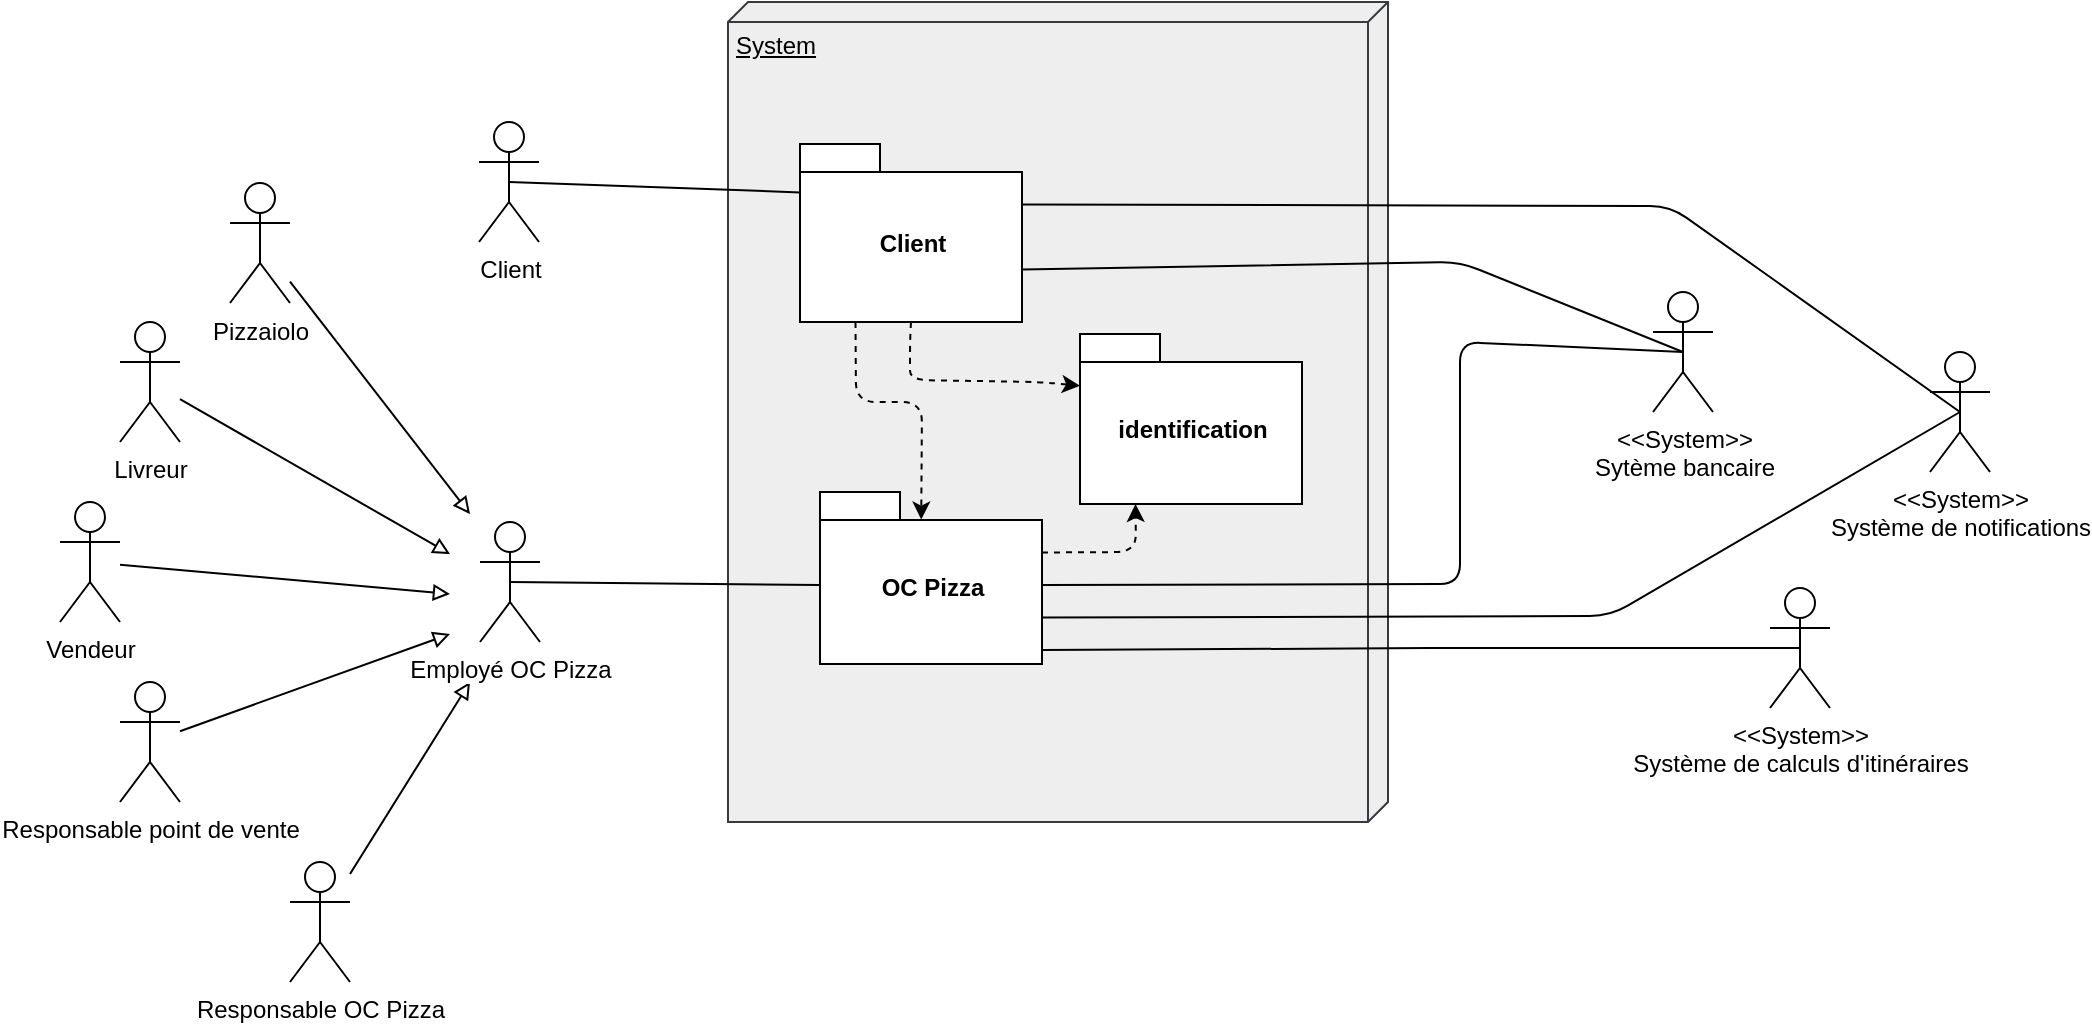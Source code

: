 <mxfile version="10.7.1" type="github"><diagram id="bkJB87B34PYCbtJO0h9N" name="Page-1"><mxGraphModel dx="1200" dy="654" grid="1" gridSize="10" guides="1" tooltips="1" connect="1" arrows="1" fold="1" page="1" pageScale="1" pageWidth="827" pageHeight="1169" math="0" shadow="0"><root><mxCell id="0"/><mxCell id="1" parent="0"/><mxCell id="FHzS1HcZwFkzQe3ZbSJz-1" value="Client" style="shape=umlActor;verticalLabelPosition=bottom;labelBackgroundColor=#ffffff;verticalAlign=top;html=1;outlineConnect=0;" parent="1" vertex="1"><mxGeometry x="254.5" y="320" width="30" height="60" as="geometry"/></mxCell><mxCell id="6avIRkuBr1Wb6DABV1_Z-6" style="edgeStyle=none;rounded=0;orthogonalLoop=1;jettySize=auto;html=1;endArrow=block;endFill=0;" parent="1" source="FHzS1HcZwFkzQe3ZbSJz-2" edge="1"><mxGeometry relative="1" as="geometry"><mxPoint x="240" y="576" as="targetPoint"/></mxGeometry></mxCell><mxCell id="FHzS1HcZwFkzQe3ZbSJz-2" value="Responsable point de vente" style="shape=umlActor;verticalLabelPosition=bottom;labelBackgroundColor=#ffffff;verticalAlign=top;html=1;outlineConnect=0;" parent="1" vertex="1"><mxGeometry x="75" y="600" width="30" height="60" as="geometry"/></mxCell><mxCell id="6avIRkuBr1Wb6DABV1_Z-7" style="edgeStyle=none;rounded=0;orthogonalLoop=1;jettySize=auto;html=1;endArrow=block;endFill=0;" parent="1" source="FHzS1HcZwFkzQe3ZbSJz-3" edge="1"><mxGeometry relative="1" as="geometry"><mxPoint x="250" y="600" as="targetPoint"/></mxGeometry></mxCell><mxCell id="FHzS1HcZwFkzQe3ZbSJz-3" value="Responsable OC Pizza" style="shape=umlActor;verticalLabelPosition=bottom;labelBackgroundColor=#ffffff;verticalAlign=top;html=1;outlineConnect=0;" parent="1" vertex="1"><mxGeometry x="160" y="690" width="30" height="60" as="geometry"/></mxCell><mxCell id="6avIRkuBr1Wb6DABV1_Z-3" style="rounded=0;orthogonalLoop=1;jettySize=auto;html=1;endArrow=block;endFill=0;" parent="1" source="FHzS1HcZwFkzQe3ZbSJz-4" edge="1"><mxGeometry relative="1" as="geometry"><mxPoint x="250" y="516" as="targetPoint"/></mxGeometry></mxCell><mxCell id="FHzS1HcZwFkzQe3ZbSJz-4" value="Pizzaiolo" style="shape=umlActor;verticalLabelPosition=bottom;labelBackgroundColor=#ffffff;verticalAlign=top;html=1;outlineConnect=0;" parent="1" vertex="1"><mxGeometry x="130" y="350.5" width="30" height="60" as="geometry"/></mxCell><mxCell id="6avIRkuBr1Wb6DABV1_Z-4" style="edgeStyle=none;rounded=0;orthogonalLoop=1;jettySize=auto;html=1;endArrow=block;endFill=0;" parent="1" source="FHzS1HcZwFkzQe3ZbSJz-5" edge="1"><mxGeometry relative="1" as="geometry"><mxPoint x="240" y="536" as="targetPoint"/></mxGeometry></mxCell><mxCell id="FHzS1HcZwFkzQe3ZbSJz-5" value="Livreur" style="shape=umlActor;verticalLabelPosition=bottom;labelBackgroundColor=#ffffff;verticalAlign=top;html=1;outlineConnect=0;" parent="1" vertex="1"><mxGeometry x="75" y="420" width="30" height="60" as="geometry"/></mxCell><mxCell id="6avIRkuBr1Wb6DABV1_Z-5" style="edgeStyle=none;rounded=0;orthogonalLoop=1;jettySize=auto;html=1;endArrow=block;endFill=0;" parent="1" source="FHzS1HcZwFkzQe3ZbSJz-6" edge="1"><mxGeometry relative="1" as="geometry"><mxPoint x="240" y="556" as="targetPoint"/></mxGeometry></mxCell><mxCell id="FHzS1HcZwFkzQe3ZbSJz-6" value="Vendeur" style="shape=umlActor;verticalLabelPosition=bottom;labelBackgroundColor=#ffffff;verticalAlign=top;html=1;outlineConnect=0;" parent="1" vertex="1"><mxGeometry x="45" y="510" width="30" height="60" as="geometry"/></mxCell><mxCell id="FHzS1HcZwFkzQe3ZbSJz-7" value="&lt;div&gt;&amp;lt;&amp;lt;System&amp;gt;&amp;gt;&lt;/div&gt;&lt;div&gt;Sytème bancaire&lt;br&gt;&lt;/div&gt;" style="shape=umlActor;verticalLabelPosition=bottom;labelBackgroundColor=#ffffff;verticalAlign=top;html=1;outlineConnect=0;" parent="1" vertex="1"><mxGeometry x="841.5" y="405" width="30" height="60" as="geometry"/></mxCell><mxCell id="FHzS1HcZwFkzQe3ZbSJz-8" value="&lt;div&gt;&amp;lt;&amp;lt;System&amp;gt;&amp;gt;&lt;/div&gt;&lt;div&gt;Système de notifications&lt;br&gt;&lt;/div&gt;" style="shape=umlActor;verticalLabelPosition=bottom;labelBackgroundColor=#ffffff;verticalAlign=top;html=1;outlineConnect=0;" parent="1" vertex="1"><mxGeometry x="980" y="435" width="30" height="60" as="geometry"/></mxCell><mxCell id="FHzS1HcZwFkzQe3ZbSJz-9" value="System" style="verticalAlign=top;align=left;spacingTop=8;spacingLeft=2;spacingRight=12;shape=cube;size=10;direction=south;fontStyle=4;html=1;fillColor=#eeeeee;strokeColor=#36393d;" parent="1" vertex="1"><mxGeometry x="379" y="260" width="330" height="410" as="geometry"/></mxCell><mxCell id="FHzS1HcZwFkzQe3ZbSJz-10" value="Client" style="shape=folder;fontStyle=1;spacingTop=10;tabWidth=40;tabHeight=14;tabPosition=left;html=1;" parent="1" vertex="1"><mxGeometry x="415" y="331" width="111" height="89" as="geometry"/></mxCell><mxCell id="FHzS1HcZwFkzQe3ZbSJz-14" value="" style="endArrow=none;html=1;exitX=0.5;exitY=0.5;exitDx=0;exitDy=0;exitPerimeter=0;entryX=0.002;entryY=0.272;entryDx=0;entryDy=0;entryPerimeter=0;" parent="1" source="FHzS1HcZwFkzQe3ZbSJz-1" target="FHzS1HcZwFkzQe3ZbSJz-10" edge="1"><mxGeometry width="50" height="50" relative="1" as="geometry"><mxPoint x="115" y="850" as="sourcePoint"/><mxPoint x="416" y="352" as="targetPoint"/><Array as="points"/></mxGeometry></mxCell><mxCell id="FHzS1HcZwFkzQe3ZbSJz-21" value="OC Pizza" style="shape=folder;fontStyle=1;spacingTop=10;tabWidth=40;tabHeight=14;tabPosition=left;html=1;" parent="1" vertex="1"><mxGeometry x="425" y="505" width="111" height="86" as="geometry"/></mxCell><mxCell id="FHzS1HcZwFkzQe3ZbSJz-22" value="identification" style="shape=folder;fontStyle=1;spacingTop=10;tabWidth=40;tabHeight=14;tabPosition=left;html=1;" parent="1" vertex="1"><mxGeometry x="555" y="426" width="111" height="85" as="geometry"/></mxCell><mxCell id="FHzS1HcZwFkzQe3ZbSJz-23" value="" style="endArrow=none;html=1;exitX=0.5;exitY=0.5;exitDx=0;exitDy=0;exitPerimeter=0;entryX=0;entryY=0;entryDx=111;entryDy=62.75;entryPerimeter=0;" parent="1" source="FHzS1HcZwFkzQe3ZbSJz-7" target="FHzS1HcZwFkzQe3ZbSJz-10" edge="1"><mxGeometry width="50" height="50" relative="1" as="geometry"><mxPoint x="115" y="850" as="sourcePoint"/><mxPoint x="526" y="371" as="targetPoint"/><Array as="points"><mxPoint x="745" y="390"/></Array></mxGeometry></mxCell><mxCell id="FHzS1HcZwFkzQe3ZbSJz-24" value="" style="endArrow=none;html=1;entryX=0;entryY=0;entryDx=111;entryDy=46.5;entryPerimeter=0;strokeWidth=1;exitX=0.5;exitY=0.5;exitDx=0;exitDy=0;exitPerimeter=0;" parent="1" source="FHzS1HcZwFkzQe3ZbSJz-7" target="FHzS1HcZwFkzQe3ZbSJz-21" edge="1"><mxGeometry width="50" height="50" relative="1" as="geometry"><mxPoint x="795" y="400" as="sourcePoint"/><mxPoint x="165" y="800" as="targetPoint"/><Array as="points"><mxPoint x="745" y="430"/><mxPoint x="745" y="551"/></Array></mxGeometry></mxCell><mxCell id="FHzS1HcZwFkzQe3ZbSJz-26" value="" style="endArrow=none;html=1;strokeColor=#000000;entryX=0;entryY=0;entryDx=111;entryDy=62.75;entryPerimeter=0;exitX=0.5;exitY=0.5;exitDx=0;exitDy=0;exitPerimeter=0;" parent="1" source="FHzS1HcZwFkzQe3ZbSJz-8" target="FHzS1HcZwFkzQe3ZbSJz-21" edge="1"><mxGeometry width="50" height="50" relative="1" as="geometry"><mxPoint x="115" y="850" as="sourcePoint"/><mxPoint x="165" y="800" as="targetPoint"/><Array as="points"><mxPoint x="820" y="567"/></Array></mxGeometry></mxCell><mxCell id="FHzS1HcZwFkzQe3ZbSJz-27" value="" style="endArrow=classic;html=1;strokeColor=#000000;entryX=0.456;entryY=0.16;entryDx=0;entryDy=0;entryPerimeter=0;exitX=0.25;exitY=1;exitDx=0;exitDy=0;exitPerimeter=0;dashed=1;" parent="1" source="FHzS1HcZwFkzQe3ZbSJz-10" target="FHzS1HcZwFkzQe3ZbSJz-21" edge="1"><mxGeometry width="50" height="50" relative="1" as="geometry"><mxPoint x="115" y="850" as="sourcePoint"/><mxPoint x="165" y="800" as="targetPoint"/><Array as="points"><mxPoint x="443" y="460"/><mxPoint x="476" y="460"/></Array></mxGeometry></mxCell><mxCell id="FHzS1HcZwFkzQe3ZbSJz-28" value="" style="endArrow=classic;html=1;dashed=1;strokeColor=#000000;strokeWidth=1;entryX=0;entryY=0.304;entryDx=0;entryDy=0;entryPerimeter=0;exitX=0.5;exitY=1;exitDx=0;exitDy=0;exitPerimeter=0;" parent="1" source="FHzS1HcZwFkzQe3ZbSJz-10" target="FHzS1HcZwFkzQe3ZbSJz-22" edge="1"><mxGeometry width="50" height="50" relative="1" as="geometry"><mxPoint x="115" y="850" as="sourcePoint"/><mxPoint x="165" y="800" as="targetPoint"/><Array as="points"><mxPoint x="470" y="430"/><mxPoint x="470" y="449"/><mxPoint x="535" y="450"/></Array></mxGeometry></mxCell><mxCell id="FHzS1HcZwFkzQe3ZbSJz-29" value="" style="endArrow=classic;html=1;dashed=1;strokeColor=#000000;strokeWidth=1;entryX=0.25;entryY=1;entryDx=0;entryDy=0;entryPerimeter=0;exitX=0;exitY=0;exitDx=111;exitDy=30.25;exitPerimeter=0;" parent="1" source="FHzS1HcZwFkzQe3ZbSJz-21" target="FHzS1HcZwFkzQe3ZbSJz-22" edge="1"><mxGeometry width="50" height="50" relative="1" as="geometry"><mxPoint x="255" y="850" as="sourcePoint"/><mxPoint x="305" y="800" as="targetPoint"/><Array as="points"><mxPoint x="583" y="535"/></Array></mxGeometry></mxCell><mxCell id="hbi9FcPAt61rGyUd5ZVn-1" value="Employé OC Pizza" style="shape=umlActor;verticalLabelPosition=bottom;labelBackgroundColor=#ffffff;verticalAlign=top;html=1;outlineConnect=0;" parent="1" vertex="1"><mxGeometry x="255" y="520" width="30" height="60" as="geometry"/></mxCell><mxCell id="hbi9FcPAt61rGyUd5ZVn-17" value="&lt;div&gt;&amp;lt;&amp;lt;System&amp;gt;&amp;gt;&lt;/div&gt;&lt;div&gt;Système de calculs d'itinéraires&lt;br&gt;&lt;/div&gt;" style="shape=umlActor;verticalLabelPosition=bottom;labelBackgroundColor=#ffffff;verticalAlign=top;html=1;outlineConnect=0;" parent="1" vertex="1"><mxGeometry x="900" y="553" width="30" height="60" as="geometry"/></mxCell><mxCell id="6avIRkuBr1Wb6DABV1_Z-8" value="" style="endArrow=none;html=1;entryX=0;entryY=0;entryDx=0;entryDy=46.5;entryPerimeter=0;exitX=0.5;exitY=0.5;exitDx=0;exitDy=0;exitPerimeter=0;" parent="1" source="hbi9FcPAt61rGyUd5ZVn-1" target="FHzS1HcZwFkzQe3ZbSJz-21" edge="1"><mxGeometry width="50" height="50" relative="1" as="geometry"><mxPoint x="10" y="830" as="sourcePoint"/><mxPoint x="60" y="780" as="targetPoint"/></mxGeometry></mxCell><mxCell id="cEKnWtu_Dt2NBGReFVgL-1" value="" style="endArrow=none;html=1;entryX=0;entryY=0;entryDx=111.0;entryDy=30.25;entryPerimeter=0;exitX=0.5;exitY=0.5;exitDx=0;exitDy=0;exitPerimeter=0;" edge="1" parent="1" source="FHzS1HcZwFkzQe3ZbSJz-8" target="FHzS1HcZwFkzQe3ZbSJz-10"><mxGeometry width="50" height="50" relative="1" as="geometry"><mxPoint x="850" y="362" as="sourcePoint"/><mxPoint x="110" y="790" as="targetPoint"/><Array as="points"><mxPoint x="850" y="362"/></Array></mxGeometry></mxCell><mxCell id="cEKnWtu_Dt2NBGReFVgL-2" value="" style="endArrow=none;html=1;entryX=0;entryY=0;entryDx=111.0;entryDy=79;entryPerimeter=0;exitX=0.5;exitY=0.5;exitDx=0;exitDy=0;exitPerimeter=0;" edge="1" parent="1" source="hbi9FcPAt61rGyUd5ZVn-17" target="FHzS1HcZwFkzQe3ZbSJz-21"><mxGeometry width="50" height="50" relative="1" as="geometry"><mxPoint x="60" y="840" as="sourcePoint"/><mxPoint x="110" y="790" as="targetPoint"/><Array as="points"><mxPoint x="740" y="583"/></Array></mxGeometry></mxCell></root></mxGraphModel></diagram></mxfile>
